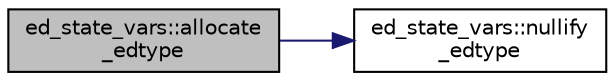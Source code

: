digraph "ed_state_vars::allocate_edtype"
{
 // LATEX_PDF_SIZE
  edge [fontname="Helvetica",fontsize="10",labelfontname="Helvetica",labelfontsize="10"];
  node [fontname="Helvetica",fontsize="10",shape=record];
  rankdir="LR";
  Node1 [label="ed_state_vars::allocate\l_edtype",height=0.2,width=0.4,color="black", fillcolor="grey75", style="filled", fontcolor="black",tooltip="Allocates the polygon-level variables."];
  Node1 -> Node2 [color="midnightblue",fontsize="10",style="solid",fontname="Helvetica"];
  Node2 [label="ed_state_vars::nullify\l_edtype",height=0.2,width=0.4,color="black", fillcolor="white", style="filled",URL="$namespaceed__state__vars.html#a0df5f674bdb76d915f34b1c6987f6815",tooltip="Nullifies all polygon pointers."];
}
